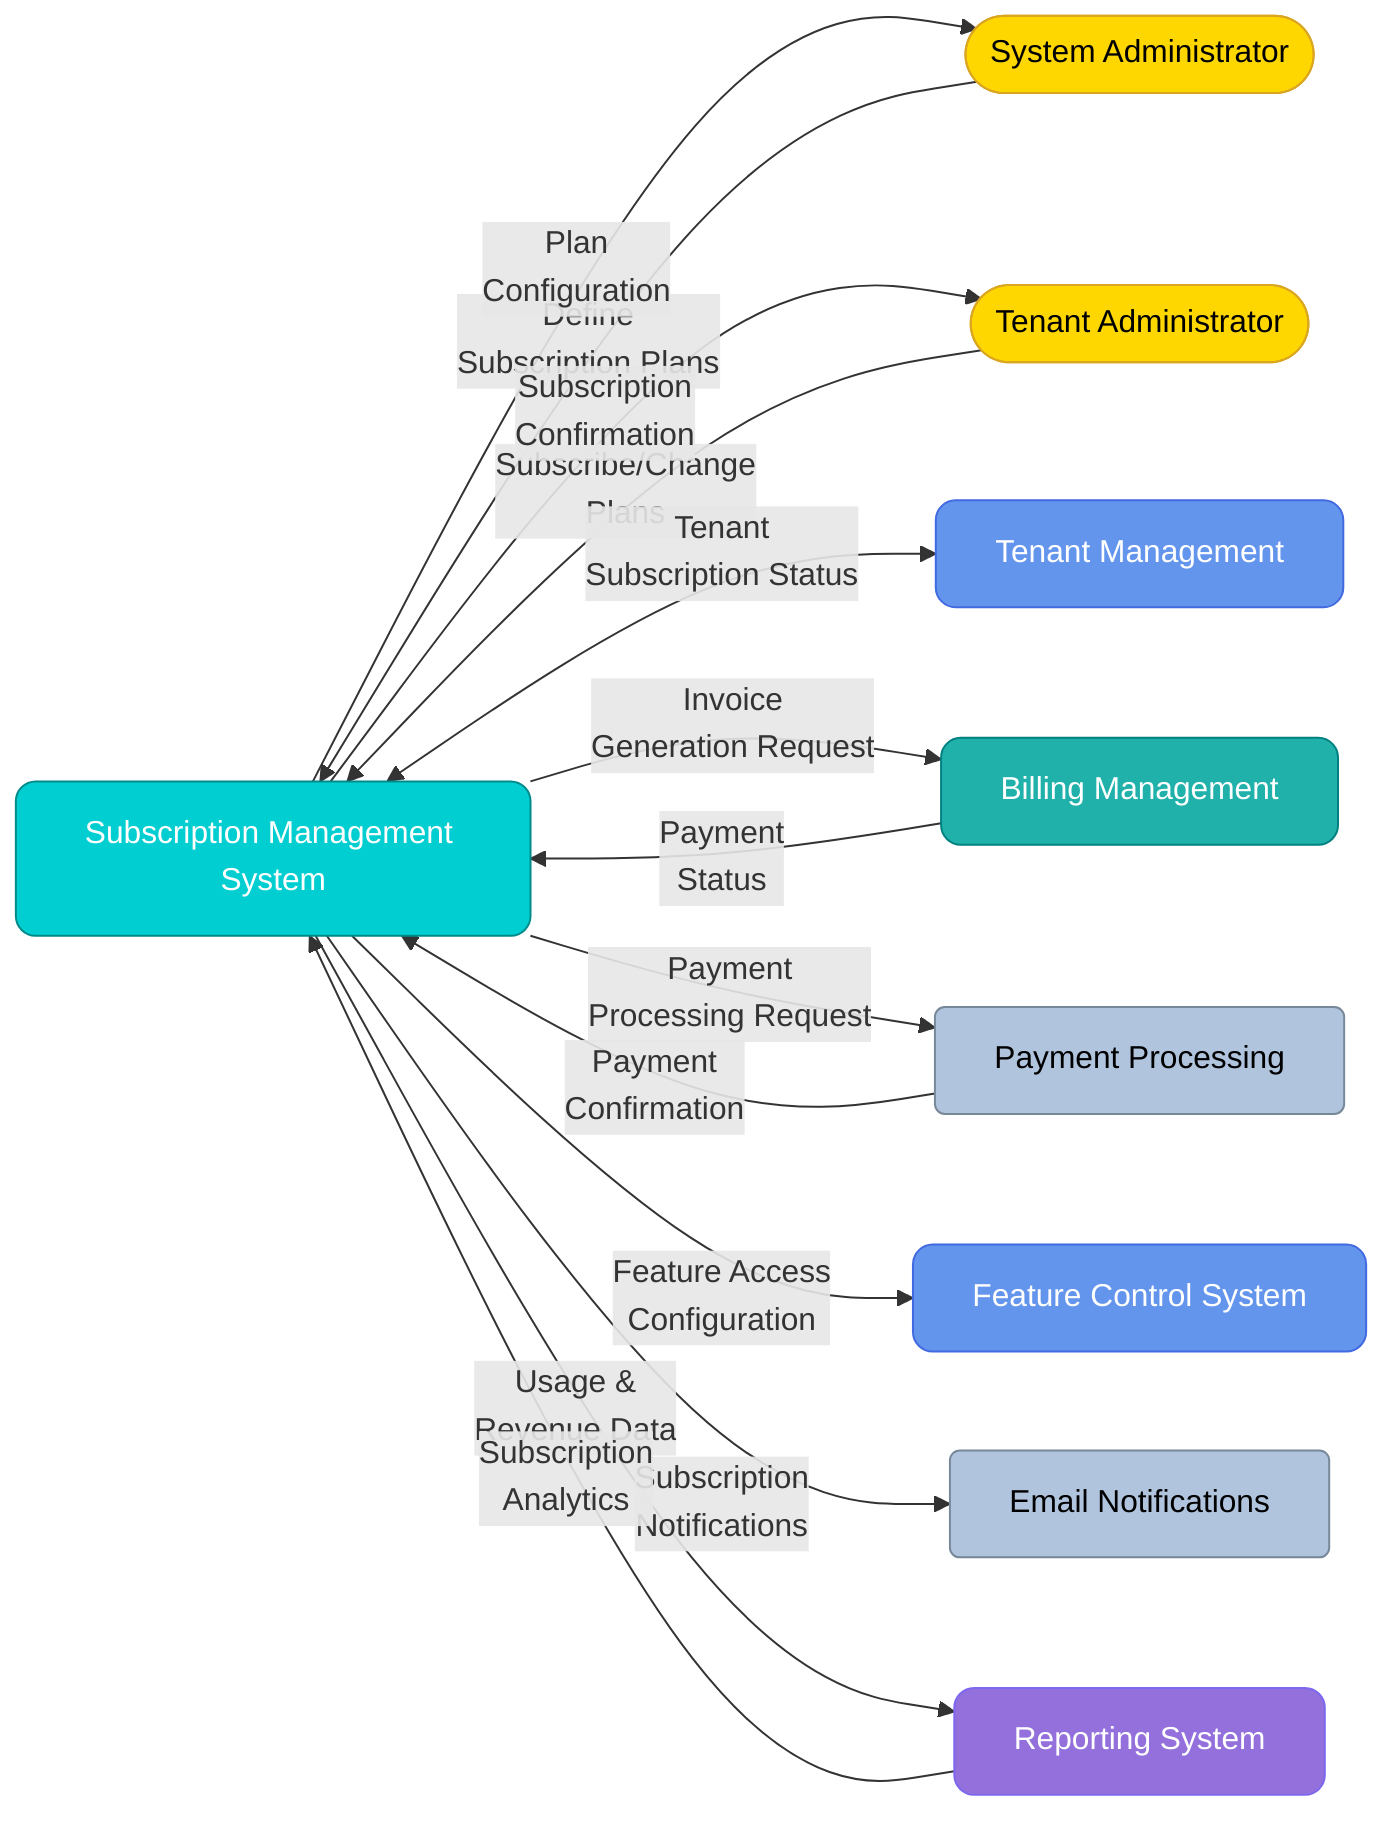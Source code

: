 flowchart LR
    %% Main system
    SM[Subscription Management System]:::subscription
    
    %% External entities
    SA([System Administrator]):::external
    TA([Tenant Administrator]):::external
    
    %% Other systems
    TM[Tenant Management]:::system
    BM[Billing Management]:::billing
    PM[Payment Processing]:::external_system
    FS[Feature Control System]:::system
    MAIL[Email Notifications]:::external_system
    REP[Reporting System]:::reporting
    
    %% Connections with data flows
    SA -->|Define\nSubscription Plans| SM
    SM -->|Plan\nConfiguration| SA
    
    TA -->|Subscribe/Change\nPlans| SM
    SM -->|Subscription\nConfirmation| TA
    
    SM <-->|Tenant\nSubscription Status| TM
    SM -->|Invoice\nGeneration Request| BM
    BM -->|Payment\nStatus| SM
    
    SM -->|Payment\nProcessing Request| PM
    PM -->|Payment\nConfirmation| SM
    
    SM -->|Feature Access\nConfiguration| FS
    SM -->|Subscription\nNotifications| MAIL
    
    SM -->|Usage &\nRevenue Data| REP
    REP -->|Subscription\nAnalytics| SM
    
    %% Styles
    classDef system fill:#6495ED,stroke:#4169E1,color:white,rx:10,ry:10
    classDef subscription fill:#00CED1,stroke:#008B8B,color:white,rx:10,ry:10
    classDef billing fill:#20B2AA,stroke:#008080,color:white,rx:10,ry:10
    classDef external fill:#FFD700,stroke:#DAA520,color:black,rx:5,ry:5,shape:stadium
    classDef external_system fill:#B0C4DE,stroke:#778899,color:black,rx:5,ry:5
    classDef reporting fill:#9370DB,stroke:#7B68EE,color:white,rx:10,ry:10